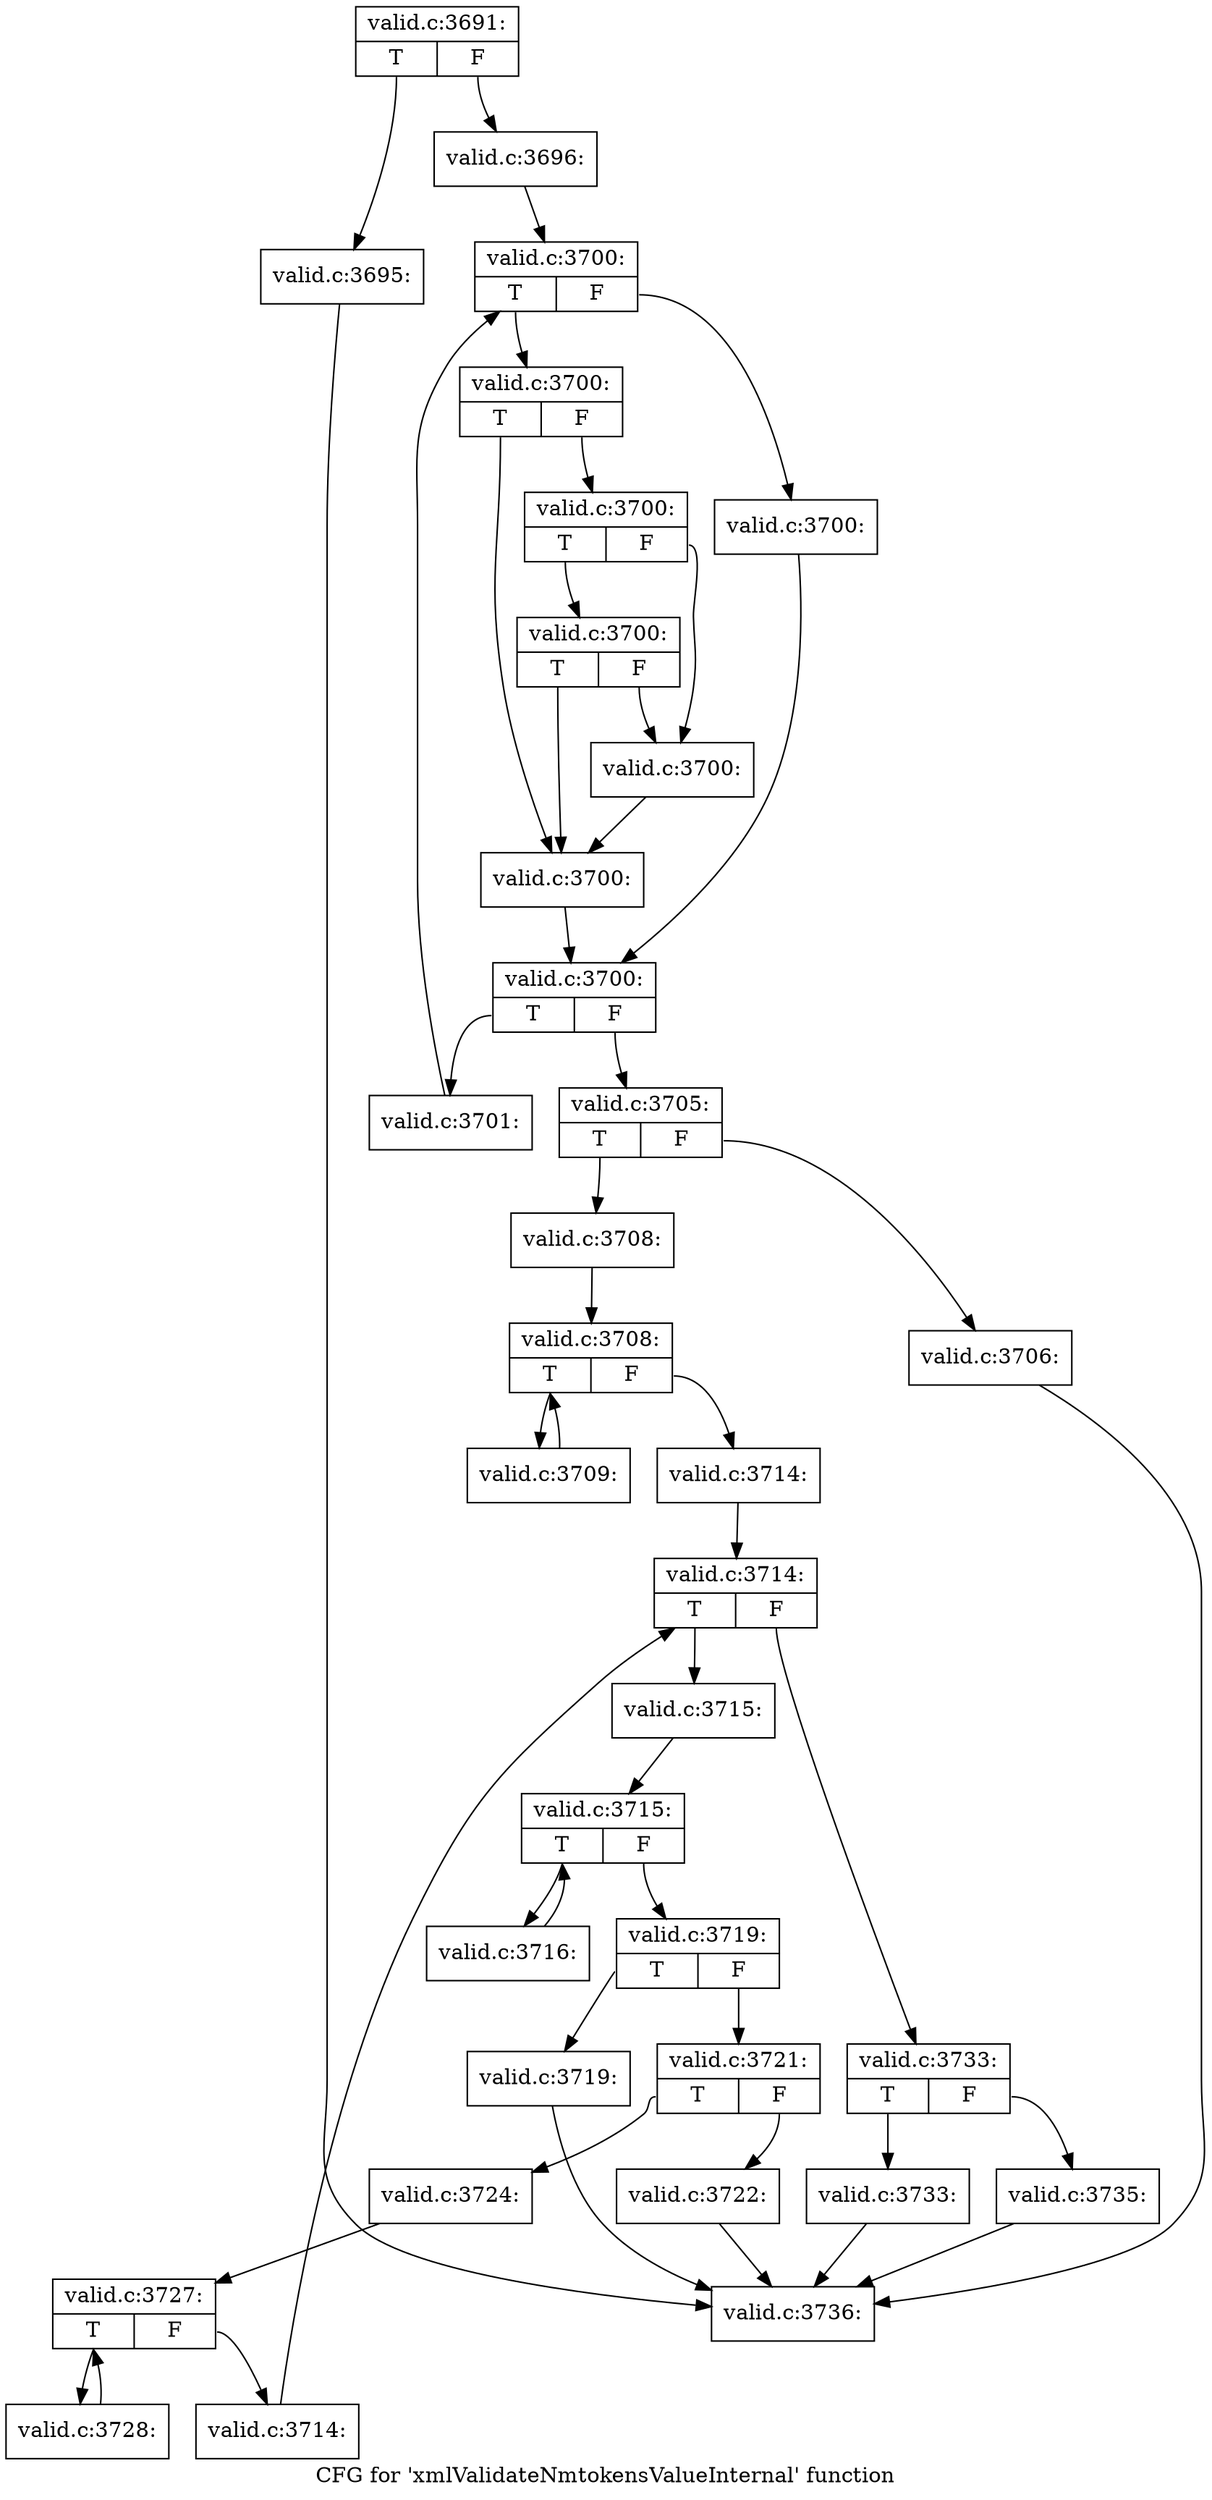digraph "CFG for 'xmlValidateNmtokensValueInternal' function" {
	label="CFG for 'xmlValidateNmtokensValueInternal' function";

	Node0x55fa5103e320 [shape=record,label="{valid.c:3691:|{<s0>T|<s1>F}}"];
	Node0x55fa5103e320:s0 -> Node0x55fa51040370;
	Node0x55fa5103e320:s1 -> Node0x55fa510403c0;
	Node0x55fa51040370 [shape=record,label="{valid.c:3695:}"];
	Node0x55fa51040370 -> Node0x55fa5103e370;
	Node0x55fa510403c0 [shape=record,label="{valid.c:3696:}"];
	Node0x55fa510403c0 -> Node0x55fa51040f40;
	Node0x55fa51040f40 [shape=record,label="{valid.c:3700:|{<s0>T|<s1>F}}"];
	Node0x55fa51040f40:s0 -> Node0x55fa510411a0;
	Node0x55fa51040f40:s1 -> Node0x55fa510411f0;
	Node0x55fa510411a0 [shape=record,label="{valid.c:3700:|{<s0>T|<s1>F}}"];
	Node0x55fa510411a0:s0 -> Node0x55fa510413e0;
	Node0x55fa510411a0:s1 -> Node0x55fa51041480;
	Node0x55fa51041480 [shape=record,label="{valid.c:3700:|{<s0>T|<s1>F}}"];
	Node0x55fa51041480:s0 -> Node0x55fa510415c0;
	Node0x55fa51041480:s1 -> Node0x55fa51041430;
	Node0x55fa510415c0 [shape=record,label="{valid.c:3700:|{<s0>T|<s1>F}}"];
	Node0x55fa510415c0:s0 -> Node0x55fa510413e0;
	Node0x55fa510415c0:s1 -> Node0x55fa51041430;
	Node0x55fa51041430 [shape=record,label="{valid.c:3700:}"];
	Node0x55fa51041430 -> Node0x55fa510413e0;
	Node0x55fa510413e0 [shape=record,label="{valid.c:3700:}"];
	Node0x55fa510413e0 -> Node0x55fa51041240;
	Node0x55fa510411f0 [shape=record,label="{valid.c:3700:}"];
	Node0x55fa510411f0 -> Node0x55fa51041240;
	Node0x55fa51041240 [shape=record,label="{valid.c:3700:|{<s0>T|<s1>F}}"];
	Node0x55fa51041240:s0 -> Node0x55fa51041c80;
	Node0x55fa51041240:s1 -> Node0x55fa51041120;
	Node0x55fa51041c80 [shape=record,label="{valid.c:3701:}"];
	Node0x55fa51041c80 -> Node0x55fa51040f40;
	Node0x55fa51041120 [shape=record,label="{valid.c:3705:|{<s0>T|<s1>F}}"];
	Node0x55fa51041120:s0 -> Node0x55fa51042500;
	Node0x55fa51041120:s1 -> Node0x55fa510424b0;
	Node0x55fa510424b0 [shape=record,label="{valid.c:3706:}"];
	Node0x55fa510424b0 -> Node0x55fa5103e370;
	Node0x55fa51042500 [shape=record,label="{valid.c:3708:}"];
	Node0x55fa51042500 -> Node0x55fa510429b0;
	Node0x55fa510429b0 [shape=record,label="{valid.c:3708:|{<s0>T|<s1>F}}"];
	Node0x55fa510429b0:s0 -> Node0x55fa51042d70;
	Node0x55fa510429b0:s1 -> Node0x55fa51042bd0;
	Node0x55fa51042d70 [shape=record,label="{valid.c:3709:}"];
	Node0x55fa51042d70 -> Node0x55fa510429b0;
	Node0x55fa51042bd0 [shape=record,label="{valid.c:3714:}"];
	Node0x55fa51042bd0 -> Node0x55fa50c39980;
	Node0x55fa50c39980 [shape=record,label="{valid.c:3714:|{<s0>T|<s1>F}}"];
	Node0x55fa50c39980:s0 -> Node0x55fa50c39d40;
	Node0x55fa50c39980:s1 -> Node0x55fa50c39ba0;
	Node0x55fa50c39d40 [shape=record,label="{valid.c:3715:}"];
	Node0x55fa50c39d40 -> Node0x55fa50c39ec0;
	Node0x55fa50c39ec0 [shape=record,label="{valid.c:3715:|{<s0>T|<s1>F}}"];
	Node0x55fa50c39ec0:s0 -> Node0x55fa50c3a1a0;
	Node0x55fa50c39ec0:s1 -> Node0x55fa50c3a000;
	Node0x55fa50c3a1a0 [shape=record,label="{valid.c:3716:}"];
	Node0x55fa50c3a1a0 -> Node0x55fa50c39ec0;
	Node0x55fa50c3a000 [shape=record,label="{valid.c:3719:|{<s0>T|<s1>F}}"];
	Node0x55fa50c3a000:s0 -> Node0x55fa50c3a8f0;
	Node0x55fa50c3a000:s1 -> Node0x55fa51045490;
	Node0x55fa50c3a8f0 [shape=record,label="{valid.c:3719:}"];
	Node0x55fa50c3a8f0 -> Node0x55fa5103e370;
	Node0x55fa51045490 [shape=record,label="{valid.c:3721:|{<s0>T|<s1>F}}"];
	Node0x55fa51045490:s0 -> Node0x55fa51045970;
	Node0x55fa51045490:s1 -> Node0x55fa51045920;
	Node0x55fa51045920 [shape=record,label="{valid.c:3722:}"];
	Node0x55fa51045920 -> Node0x55fa5103e370;
	Node0x55fa51045970 [shape=record,label="{valid.c:3724:}"];
	Node0x55fa51045970 -> Node0x55fa510463d0;
	Node0x55fa510463d0 [shape=record,label="{valid.c:3727:|{<s0>T|<s1>F}}"];
	Node0x55fa510463d0:s0 -> Node0x55fa51046830;
	Node0x55fa510463d0:s1 -> Node0x55fa510465f0;
	Node0x55fa51046830 [shape=record,label="{valid.c:3728:}"];
	Node0x55fa51046830 -> Node0x55fa510463d0;
	Node0x55fa510465f0 [shape=record,label="{valid.c:3714:}"];
	Node0x55fa510465f0 -> Node0x55fa50c39980;
	Node0x55fa50c39ba0 [shape=record,label="{valid.c:3733:|{<s0>T|<s1>F}}"];
	Node0x55fa50c39ba0:s0 -> Node0x55fa51047070;
	Node0x55fa50c39ba0:s1 -> Node0x55fa510470c0;
	Node0x55fa51047070 [shape=record,label="{valid.c:3733:}"];
	Node0x55fa51047070 -> Node0x55fa5103e370;
	Node0x55fa510470c0 [shape=record,label="{valid.c:3735:}"];
	Node0x55fa510470c0 -> Node0x55fa5103e370;
	Node0x55fa5103e370 [shape=record,label="{valid.c:3736:}"];
}
